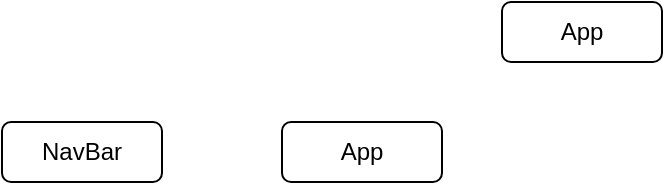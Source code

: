 <mxfile>
    <diagram id="T45rEIF9u1tb5ceG7QTr" name="Page-1">
        <mxGraphModel dx="974" dy="629" grid="1" gridSize="10" guides="1" tooltips="1" connect="1" arrows="1" fold="1" page="1" pageScale="1" pageWidth="850" pageHeight="1100" math="0" shadow="0">
            <root>
                <mxCell id="0"/>
                <mxCell id="1" parent="0"/>
                <mxCell id="2" value="App" style="rounded=1;whiteSpace=wrap;html=1;" vertex="1" parent="1">
                    <mxGeometry x="320" y="20" width="80" height="30" as="geometry"/>
                </mxCell>
                <mxCell id="3" value="NavBar" style="rounded=1;whiteSpace=wrap;html=1;" vertex="1" parent="1">
                    <mxGeometry x="70" y="80" width="80" height="30" as="geometry"/>
                </mxCell>
                <mxCell id="4" value="App" style="rounded=1;whiteSpace=wrap;html=1;" vertex="1" parent="1">
                    <mxGeometry x="210" y="80" width="80" height="30" as="geometry"/>
                </mxCell>
            </root>
        </mxGraphModel>
    </diagram>
    <diagram id="yQ5-hLDOyMzPUYWSOSQn" name="Page-1">
        <mxGraphModel grid="1" page="1" gridSize="10" guides="1" tooltips="1" connect="1" arrows="1" fold="1" pageScale="1" pageWidth="850" pageHeight="1100" math="0" shadow="0">
            <root>
                <mxCell id="0"/>
                <mxCell id="1" parent="0"/>
                <mxCell id="2" value="App" style="rounded=1;whiteSpace=wrap;html=1;" parent="1" vertex="1">
                    <mxGeometry x="365" y="80" width="120" height="60" as="geometry"/>
                </mxCell>
                <mxCell id="4" value="App&lt;br&gt;NavBar&lt;br&gt;Log In&lt;br&gt;SignUp&lt;br&gt;Meal Table&lt;br&gt;Meal Rows&lt;br&gt;&lt;br&gt;&lt;br&gt;" style="text;html=1;align=center;verticalAlign=middle;resizable=0;points=[];autosize=1;strokeColor=none;fillColor=none;fontFamily=Verdana;" vertex="1" parent="1">
                    <mxGeometry x="65" y="35" width="90" height="130" as="geometry"/>
                </mxCell>
            </root>
        </mxGraphModel>
    </diagram>
</mxfile>